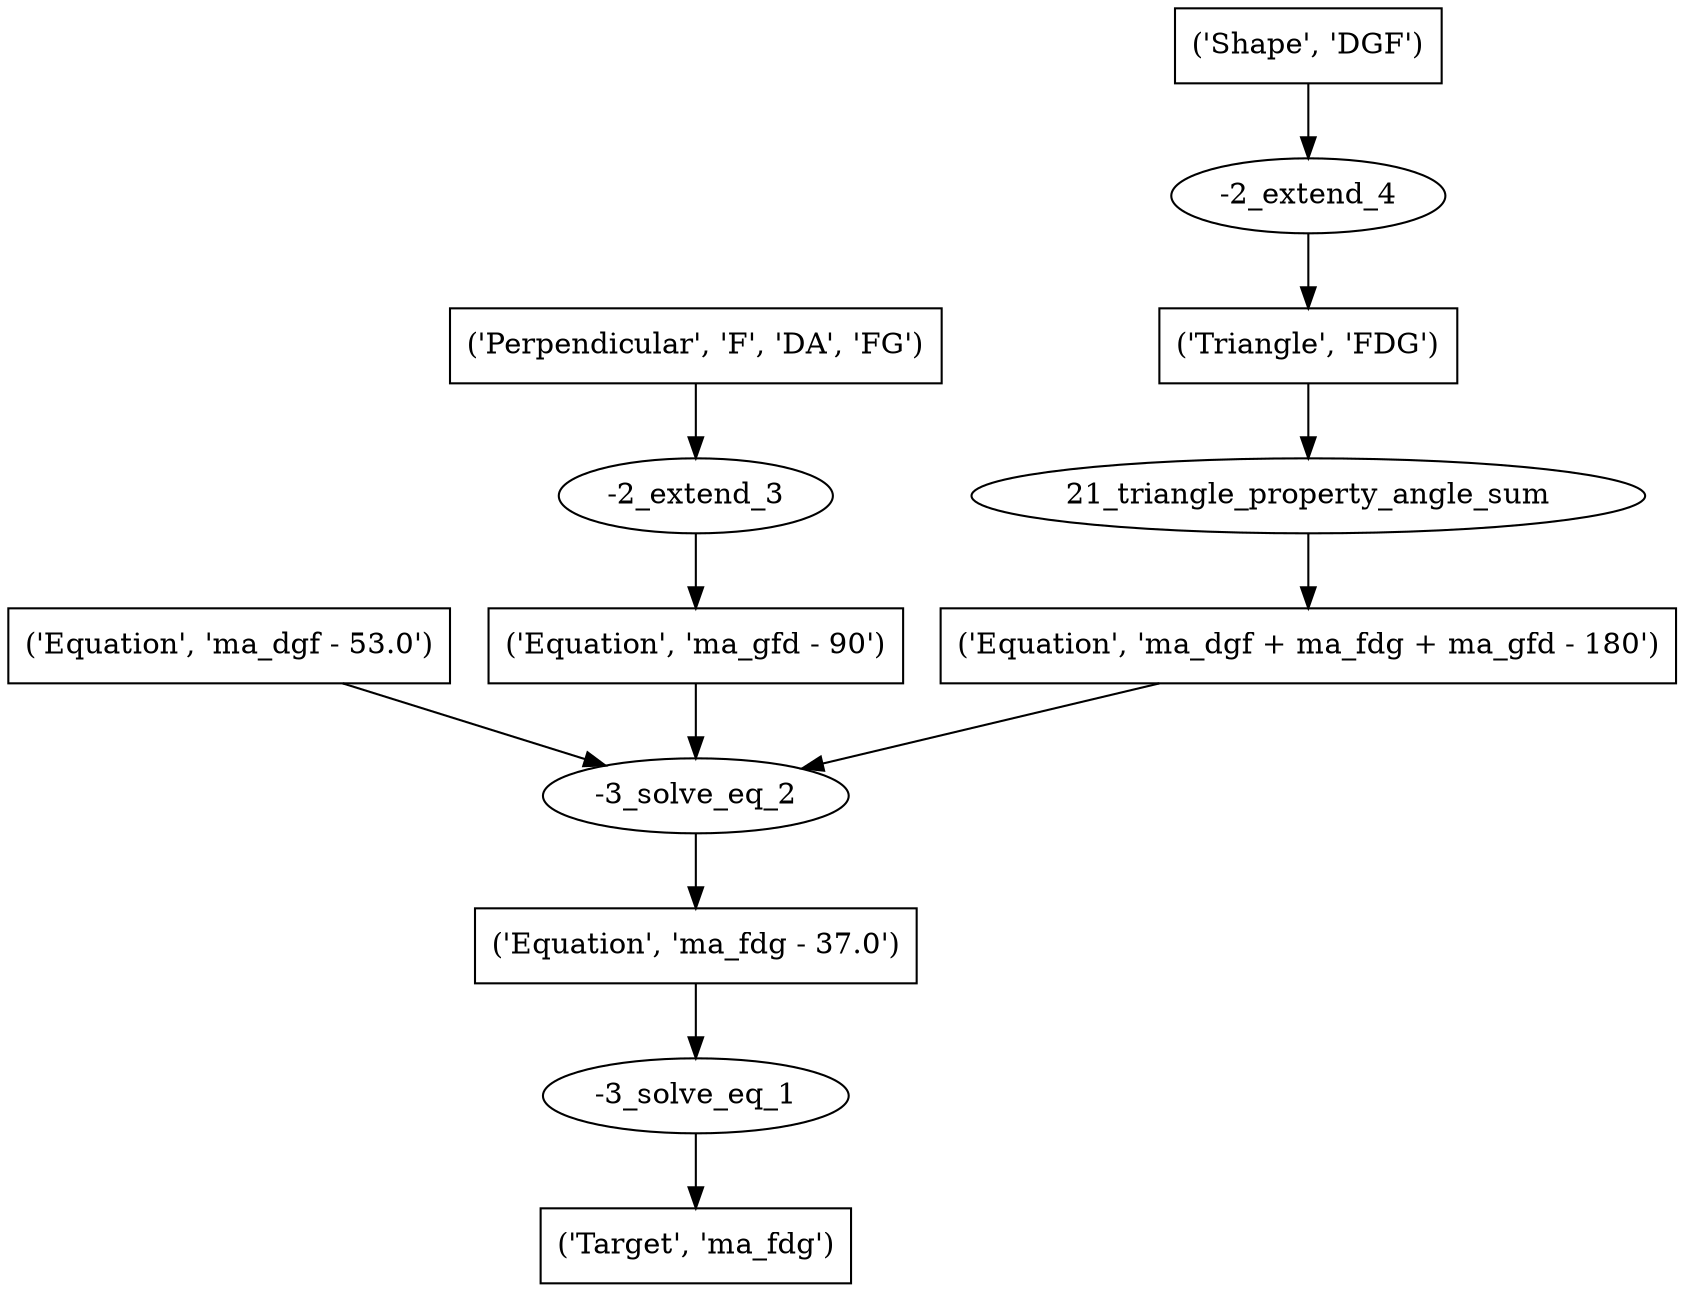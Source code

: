 digraph 18 {
	0 [label="('Target', 'ma_fdg')" shape=box]
	1 [label="-3_solve_eq_1"]
	1 -> 0
	2 [label="('Equation', 'ma_fdg - 37.0')" shape=box]
	2 -> 1
	3 [label="-3_solve_eq_2"]
	3 -> 2
	4 [label="('Equation', 'ma_dgf - 53.0')" shape=box]
	4 -> 3
	5 [label="('Equation', 'ma_gfd - 90')" shape=box]
	5 -> 3
	6 [label="('Equation', 'ma_dgf + ma_fdg + ma_gfd - 180')" shape=box]
	6 -> 3
	7 [label="-2_extend_3"]
	7 -> 5
	8 [label="('Perpendicular', 'F', 'DA', 'FG')" shape=box]
	8 -> 7
	9 [label="21_triangle_property_angle_sum"]
	9 -> 6
	10 [label="('Triangle', 'FDG')" shape=box]
	10 -> 9
	11 [label="-2_extend_4"]
	11 -> 10
	12 [label="('Shape', 'DGF')" shape=box]
	12 -> 11
}
